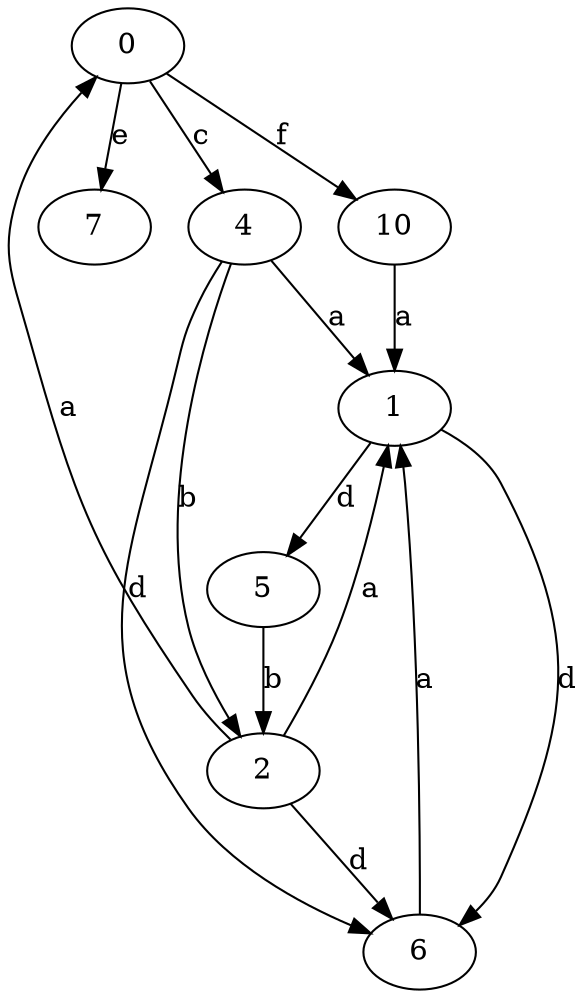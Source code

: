 strict digraph  {
0;
1;
2;
4;
5;
6;
7;
10;
0 -> 4  [label=c];
0 -> 7  [label=e];
0 -> 10  [label=f];
1 -> 5  [label=d];
1 -> 6  [label=d];
2 -> 0  [label=a];
2 -> 1  [label=a];
2 -> 6  [label=d];
4 -> 1  [label=a];
4 -> 2  [label=b];
4 -> 6  [label=d];
5 -> 2  [label=b];
6 -> 1  [label=a];
10 -> 1  [label=a];
}

